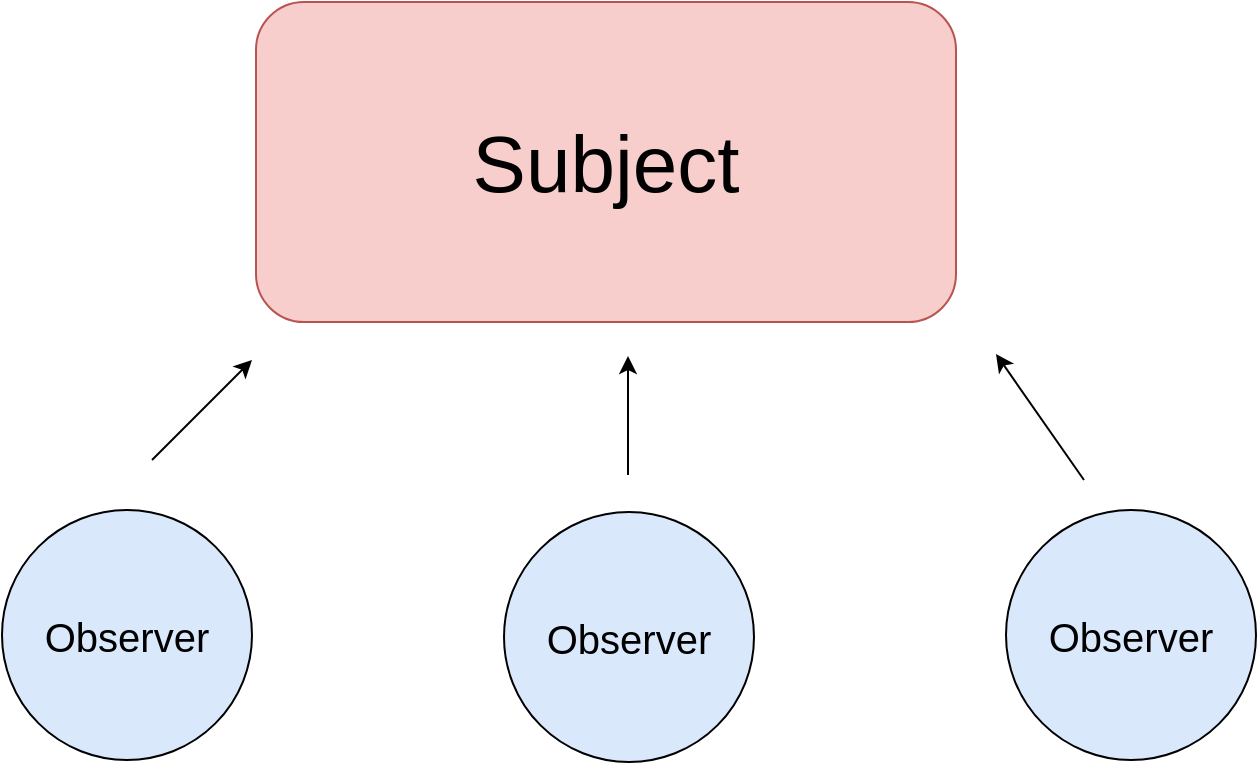 <mxfile version="13.8.0" type="github">
  <diagram id="L7Soy5zAKEOXwAdA8Eog" name="Page-1">
    <mxGraphModel dx="1186" dy="773" grid="0" gridSize="10" guides="1" tooltips="1" connect="1" arrows="1" fold="1" page="1" pageScale="1" pageWidth="827" pageHeight="1169" math="0" shadow="0">
      <root>
        <mxCell id="0" />
        <mxCell id="1" parent="0" />
        <mxCell id="yRzVdjlKjRgsiLta2_hB-1" value="" style="rounded=1;whiteSpace=wrap;html=1;fillColor=#f8cecc;strokeColor=#b85450;" vertex="1" parent="1">
          <mxGeometry x="250" y="90" width="350" height="160" as="geometry" />
        </mxCell>
        <mxCell id="yRzVdjlKjRgsiLta2_hB-2" value="Subject" style="text;html=1;strokeColor=none;fillColor=none;align=center;verticalAlign=middle;whiteSpace=wrap;rounded=0;fontSize=40;" vertex="1" parent="1">
          <mxGeometry x="320" y="135" width="210" height="70" as="geometry" />
        </mxCell>
        <mxCell id="yRzVdjlKjRgsiLta2_hB-13" value="" style="group" vertex="1" connectable="0" parent="1">
          <mxGeometry x="123" y="344" width="125" height="125" as="geometry" />
        </mxCell>
        <mxCell id="yRzVdjlKjRgsiLta2_hB-11" value="" style="ellipse;whiteSpace=wrap;html=1;aspect=fixed;fontSize=40;fillColor=#dae8fc;" vertex="1" parent="yRzVdjlKjRgsiLta2_hB-13">
          <mxGeometry width="125" height="125" as="geometry" />
        </mxCell>
        <mxCell id="yRzVdjlKjRgsiLta2_hB-12" value="Observer" style="text;html=1;fillColor=none;align=center;verticalAlign=middle;whiteSpace=wrap;rounded=0;fontSize=20;" vertex="1" parent="yRzVdjlKjRgsiLta2_hB-13">
          <mxGeometry x="20" y="42.5" width="85" height="40" as="geometry" />
        </mxCell>
        <mxCell id="yRzVdjlKjRgsiLta2_hB-14" value="" style="group" vertex="1" connectable="0" parent="1">
          <mxGeometry x="374" y="345" width="125" height="125" as="geometry" />
        </mxCell>
        <mxCell id="yRzVdjlKjRgsiLta2_hB-15" value="" style="ellipse;whiteSpace=wrap;html=1;aspect=fixed;fontSize=40;fillColor=#dae8fc;" vertex="1" parent="yRzVdjlKjRgsiLta2_hB-14">
          <mxGeometry width="125" height="125" as="geometry" />
        </mxCell>
        <mxCell id="yRzVdjlKjRgsiLta2_hB-16" value="Observer" style="text;html=1;fillColor=none;align=center;verticalAlign=middle;whiteSpace=wrap;rounded=0;fontSize=20;" vertex="1" parent="yRzVdjlKjRgsiLta2_hB-14">
          <mxGeometry x="20" y="42.5" width="85" height="40" as="geometry" />
        </mxCell>
        <mxCell id="yRzVdjlKjRgsiLta2_hB-17" value="" style="group" vertex="1" connectable="0" parent="1">
          <mxGeometry x="625" y="344" width="125" height="125" as="geometry" />
        </mxCell>
        <mxCell id="yRzVdjlKjRgsiLta2_hB-18" value="" style="ellipse;whiteSpace=wrap;html=1;aspect=fixed;fontSize=40;fillColor=#dae8fc;" vertex="1" parent="yRzVdjlKjRgsiLta2_hB-17">
          <mxGeometry width="125" height="125" as="geometry" />
        </mxCell>
        <mxCell id="yRzVdjlKjRgsiLta2_hB-19" value="Observer" style="text;html=1;fillColor=none;align=center;verticalAlign=middle;whiteSpace=wrap;rounded=0;fontSize=20;" vertex="1" parent="yRzVdjlKjRgsiLta2_hB-17">
          <mxGeometry x="20" y="42.5" width="85" height="40" as="geometry" />
        </mxCell>
        <mxCell id="yRzVdjlKjRgsiLta2_hB-20" value="" style="endArrow=classic;html=1;fontSize=20;" edge="1" parent="1">
          <mxGeometry width="50" height="50" relative="1" as="geometry">
            <mxPoint x="198" y="319" as="sourcePoint" />
            <mxPoint x="248" y="269" as="targetPoint" />
          </mxGeometry>
        </mxCell>
        <mxCell id="yRzVdjlKjRgsiLta2_hB-21" value="" style="endArrow=classic;html=1;fontSize=20;" edge="1" parent="1">
          <mxGeometry width="50" height="50" relative="1" as="geometry">
            <mxPoint x="436" y="326.5" as="sourcePoint" />
            <mxPoint x="436" y="267" as="targetPoint" />
          </mxGeometry>
        </mxCell>
        <mxCell id="yRzVdjlKjRgsiLta2_hB-22" value="" style="endArrow=classic;html=1;fontSize=20;" edge="1" parent="1">
          <mxGeometry width="50" height="50" relative="1" as="geometry">
            <mxPoint x="664" y="329" as="sourcePoint" />
            <mxPoint x="620" y="266" as="targetPoint" />
          </mxGeometry>
        </mxCell>
      </root>
    </mxGraphModel>
  </diagram>
</mxfile>
